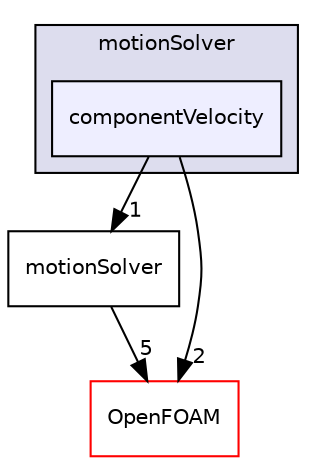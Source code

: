 digraph "src/dynamicMesh/motionSolver/componentVelocity" {
  bgcolor=transparent;
  compound=true
  node [ fontsize="10", fontname="Helvetica"];
  edge [ labelfontsize="10", labelfontname="Helvetica"];
  subgraph clusterdir_446a443da47a2629470e9632529ef328 {
    graph [ bgcolor="#ddddee", pencolor="black", label="motionSolver" fontname="Helvetica", fontsize="10", URL="dir_446a443da47a2629470e9632529ef328.html"]
  dir_fc9d7d2c0076b579d70b9c64886e349c [shape=box, label="componentVelocity", style="filled", fillcolor="#eeeeff", pencolor="black", URL="dir_fc9d7d2c0076b579d70b9c64886e349c.html"];
  }
  dir_e9622da07bfd0d0e2e8121979818ebff [shape=box label="motionSolver" URL="dir_e9622da07bfd0d0e2e8121979818ebff.html"];
  dir_c5473ff19b20e6ec4dfe5c310b3778a8 [shape=box label="OpenFOAM" color="red" URL="dir_c5473ff19b20e6ec4dfe5c310b3778a8.html"];
  dir_e9622da07bfd0d0e2e8121979818ebff->dir_c5473ff19b20e6ec4dfe5c310b3778a8 [headlabel="5", labeldistance=1.5 headhref="dir_000839_001897.html"];
  dir_fc9d7d2c0076b579d70b9c64886e349c->dir_e9622da07bfd0d0e2e8121979818ebff [headlabel="1", labeldistance=1.5 headhref="dir_000837_000839.html"];
  dir_fc9d7d2c0076b579d70b9c64886e349c->dir_c5473ff19b20e6ec4dfe5c310b3778a8 [headlabel="2", labeldistance=1.5 headhref="dir_000837_001897.html"];
}
